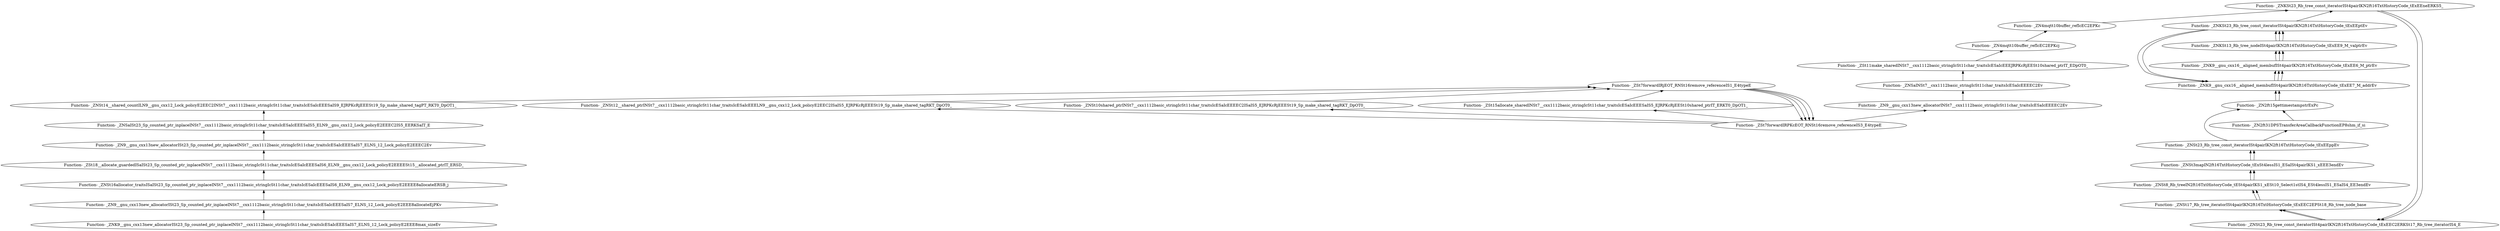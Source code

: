 digraph {
	"Function- _ZNK9__gnu_cxx13new_allocatorISt23_Sp_counted_ptr_inplaceINSt7__cxx1112basic_stringIcSt11char_traitsIcESaIcEEESaIS7_ELNS_12_Lock_policyE2EEE8max_sizeEv"
	"Function- _ZN9__gnu_cxx13new_allocatorISt23_Sp_counted_ptr_inplaceINSt7__cxx1112basic_stringIcSt11char_traitsIcESaIcEEESaIS7_ELNS_12_Lock_policyE2EEE8allocateEjPKv"
	"Function- _ZN9__gnu_cxx13new_allocatorISt23_Sp_counted_ptr_inplaceINSt7__cxx1112basic_stringIcSt11char_traitsIcESaIcEEESaIS7_ELNS_12_Lock_policyE2EEE8allocateEjPKv" -> "Function- _ZNK9__gnu_cxx13new_allocatorISt23_Sp_counted_ptr_inplaceINSt7__cxx1112basic_stringIcSt11char_traitsIcESaIcEEESaIS7_ELNS_12_Lock_policyE2EEE8max_sizeEv" [dir=back]
	"Function- _ZNSt16allocator_traitsISaISt23_Sp_counted_ptr_inplaceINSt7__cxx1112basic_stringIcSt11char_traitsIcESaIcEEESaIS6_ELN9__gnu_cxx12_Lock_policyE2EEEE8allocateERSB_j"
	"Function- _ZNSt16allocator_traitsISaISt23_Sp_counted_ptr_inplaceINSt7__cxx1112basic_stringIcSt11char_traitsIcESaIcEEESaIS6_ELN9__gnu_cxx12_Lock_policyE2EEEE8allocateERSB_j" -> "Function- _ZN9__gnu_cxx13new_allocatorISt23_Sp_counted_ptr_inplaceINSt7__cxx1112basic_stringIcSt11char_traitsIcESaIcEEESaIS7_ELNS_12_Lock_policyE2EEE8allocateEjPKv" [dir=back]
	"Function- _ZSt18__allocate_guardedISaISt23_Sp_counted_ptr_inplaceINSt7__cxx1112basic_stringIcSt11char_traitsIcESaIcEEESaIS6_ELN9__gnu_cxx12_Lock_policyE2EEEESt15__allocated_ptrIT_ERSD_"
	"Function- _ZSt18__allocate_guardedISaISt23_Sp_counted_ptr_inplaceINSt7__cxx1112basic_stringIcSt11char_traitsIcESaIcEEESaIS6_ELN9__gnu_cxx12_Lock_policyE2EEEESt15__allocated_ptrIT_ERSD_" -> "Function- _ZNSt16allocator_traitsISaISt23_Sp_counted_ptr_inplaceINSt7__cxx1112basic_stringIcSt11char_traitsIcESaIcEEESaIS6_ELN9__gnu_cxx12_Lock_policyE2EEEE8allocateERSB_j" [dir=back]
	"Function- _ZN9__gnu_cxx13new_allocatorISt23_Sp_counted_ptr_inplaceINSt7__cxx1112basic_stringIcSt11char_traitsIcESaIcEEESaIS7_ELNS_12_Lock_policyE2EEEC2Ev"
	"Function- _ZN9__gnu_cxx13new_allocatorISt23_Sp_counted_ptr_inplaceINSt7__cxx1112basic_stringIcSt11char_traitsIcESaIcEEESaIS7_ELNS_12_Lock_policyE2EEEC2Ev" -> "Function- _ZSt18__allocate_guardedISaISt23_Sp_counted_ptr_inplaceINSt7__cxx1112basic_stringIcSt11char_traitsIcESaIcEEESaIS6_ELN9__gnu_cxx12_Lock_policyE2EEEESt15__allocated_ptrIT_ERSD_" [dir=back]
	"Function- _ZNSaISt23_Sp_counted_ptr_inplaceINSt7__cxx1112basic_stringIcSt11char_traitsIcESaIcEEESaIS5_ELN9__gnu_cxx12_Lock_policyE2EEEC2IS5_EERKSaIT_E"
	"Function- _ZNSaISt23_Sp_counted_ptr_inplaceINSt7__cxx1112basic_stringIcSt11char_traitsIcESaIcEEESaIS5_ELN9__gnu_cxx12_Lock_policyE2EEEC2IS5_EERKSaIT_E" -> "Function- _ZN9__gnu_cxx13new_allocatorISt23_Sp_counted_ptr_inplaceINSt7__cxx1112basic_stringIcSt11char_traitsIcESaIcEEESaIS7_ELNS_12_Lock_policyE2EEEC2Ev" [dir=back]
	"Function- _ZNSt14__shared_countILN9__gnu_cxx12_Lock_policyE2EEC2INSt7__cxx1112basic_stringIcSt11char_traitsIcESaIcEEESaIS9_EJRPKcRjEEESt19_Sp_make_shared_tagPT_RKT0_DpOT1_"
	"Function- _ZNSt14__shared_countILN9__gnu_cxx12_Lock_policyE2EEC2INSt7__cxx1112basic_stringIcSt11char_traitsIcESaIcEEESaIS9_EJRPKcRjEEESt19_Sp_make_shared_tagPT_RKT0_DpOT1_" -> "Function- _ZNSaISt23_Sp_counted_ptr_inplaceINSt7__cxx1112basic_stringIcSt11char_traitsIcESaIcEEESaIS5_ELN9__gnu_cxx12_Lock_policyE2EEEC2IS5_EERKSaIT_E" [dir=back]
	"Function- _ZSt7forwardIRjEOT_RNSt16remove_referenceIS1_E4typeE"
	"Function- _ZSt7forwardIRjEOT_RNSt16remove_referenceIS1_E4typeE" -> "Function- _ZNSt14__shared_countILN9__gnu_cxx12_Lock_policyE2EEC2INSt7__cxx1112basic_stringIcSt11char_traitsIcESaIcEEESaIS9_EJRPKcRjEEESt19_Sp_make_shared_tagPT_RKT0_DpOT1_" [dir=back]
	"Function- _ZSt7forwardIRPKcEOT_RNSt16remove_referenceIS3_E4typeE"
	"Function- _ZSt7forwardIRPKcEOT_RNSt16remove_referenceIS3_E4typeE" -> "Function- _ZSt7forwardIRjEOT_RNSt16remove_referenceIS1_E4typeE" [dir=back]
	"Function- _ZNSt12__shared_ptrINSt7__cxx1112basic_stringIcSt11char_traitsIcESaIcEEELN9__gnu_cxx12_Lock_policyE2EEC2ISaIS5_EJRPKcRjEEESt19_Sp_make_shared_tagRKT_DpOT0_"
	"Function- _ZNSt12__shared_ptrINSt7__cxx1112basic_stringIcSt11char_traitsIcESaIcEEELN9__gnu_cxx12_Lock_policyE2EEC2ISaIS5_EJRPKcRjEEESt19_Sp_make_shared_tagRKT_DpOT0_" -> "Function- _ZSt7forwardIRPKcEOT_RNSt16remove_referenceIS3_E4typeE" [dir=back]
	"Function- _ZSt7forwardIRjEOT_RNSt16remove_referenceIS1_E4typeE"
	"Function- _ZSt7forwardIRjEOT_RNSt16remove_referenceIS1_E4typeE" -> "Function- _ZNSt12__shared_ptrINSt7__cxx1112basic_stringIcSt11char_traitsIcESaIcEEELN9__gnu_cxx12_Lock_policyE2EEC2ISaIS5_EJRPKcRjEEESt19_Sp_make_shared_tagRKT_DpOT0_" [dir=back]
	"Function- _ZSt7forwardIRPKcEOT_RNSt16remove_referenceIS3_E4typeE"
	"Function- _ZSt7forwardIRPKcEOT_RNSt16remove_referenceIS3_E4typeE" -> "Function- _ZSt7forwardIRjEOT_RNSt16remove_referenceIS1_E4typeE" [dir=back]
	"Function- _ZNSt10shared_ptrINSt7__cxx1112basic_stringIcSt11char_traitsIcESaIcEEEEC2ISaIS5_EJRPKcRjEEESt19_Sp_make_shared_tagRKT_DpOT0_"
	"Function- _ZNSt10shared_ptrINSt7__cxx1112basic_stringIcSt11char_traitsIcESaIcEEEEC2ISaIS5_EJRPKcRjEEESt19_Sp_make_shared_tagRKT_DpOT0_" -> "Function- _ZSt7forwardIRPKcEOT_RNSt16remove_referenceIS3_E4typeE" [dir=back]
	"Function- _ZSt7forwardIRjEOT_RNSt16remove_referenceIS1_E4typeE"
	"Function- _ZSt7forwardIRjEOT_RNSt16remove_referenceIS1_E4typeE" -> "Function- _ZNSt10shared_ptrINSt7__cxx1112basic_stringIcSt11char_traitsIcESaIcEEEEC2ISaIS5_EJRPKcRjEEESt19_Sp_make_shared_tagRKT_DpOT0_" [dir=back]
	"Function- _ZSt7forwardIRPKcEOT_RNSt16remove_referenceIS3_E4typeE"
	"Function- _ZSt7forwardIRPKcEOT_RNSt16remove_referenceIS3_E4typeE" -> "Function- _ZSt7forwardIRjEOT_RNSt16remove_referenceIS1_E4typeE" [dir=back]
	"Function- _ZSt15allocate_sharedINSt7__cxx1112basic_stringIcSt11char_traitsIcESaIcEEESaIS5_EJRPKcRjEESt10shared_ptrIT_ERKT0_DpOT1_"
	"Function- _ZSt15allocate_sharedINSt7__cxx1112basic_stringIcSt11char_traitsIcESaIcEEESaIS5_EJRPKcRjEESt10shared_ptrIT_ERKT0_DpOT1_" -> "Function- _ZSt7forwardIRPKcEOT_RNSt16remove_referenceIS3_E4typeE" [dir=back]
	"Function- _ZSt7forwardIRjEOT_RNSt16remove_referenceIS1_E4typeE"
	"Function- _ZSt7forwardIRjEOT_RNSt16remove_referenceIS1_E4typeE" -> "Function- _ZSt15allocate_sharedINSt7__cxx1112basic_stringIcSt11char_traitsIcESaIcEEESaIS5_EJRPKcRjEESt10shared_ptrIT_ERKT0_DpOT1_" [dir=back]
	"Function- _ZSt7forwardIRPKcEOT_RNSt16remove_referenceIS3_E4typeE"
	"Function- _ZSt7forwardIRPKcEOT_RNSt16remove_referenceIS3_E4typeE" -> "Function- _ZSt7forwardIRjEOT_RNSt16remove_referenceIS1_E4typeE" [dir=back]
	"Function- _ZN9__gnu_cxx13new_allocatorINSt7__cxx1112basic_stringIcSt11char_traitsIcESaIcEEEEC2Ev"
	"Function- _ZN9__gnu_cxx13new_allocatorINSt7__cxx1112basic_stringIcSt11char_traitsIcESaIcEEEEC2Ev" -> "Function- _ZSt7forwardIRPKcEOT_RNSt16remove_referenceIS3_E4typeE" [dir=back]
	"Function- _ZNSaINSt7__cxx1112basic_stringIcSt11char_traitsIcESaIcEEEEC2Ev"
	"Function- _ZNSaINSt7__cxx1112basic_stringIcSt11char_traitsIcESaIcEEEEC2Ev" -> "Function- _ZN9__gnu_cxx13new_allocatorINSt7__cxx1112basic_stringIcSt11char_traitsIcESaIcEEEEC2Ev" [dir=back]
	"Function- _ZSt11make_sharedINSt7__cxx1112basic_stringIcSt11char_traitsIcESaIcEEEJRPKcRjEESt10shared_ptrIT_EDpOT0_"
	"Function- _ZSt11make_sharedINSt7__cxx1112basic_stringIcSt11char_traitsIcESaIcEEEJRPKcRjEESt10shared_ptrIT_EDpOT0_" -> "Function- _ZNSaINSt7__cxx1112basic_stringIcSt11char_traitsIcESaIcEEEEC2Ev" [dir=back]
	"Function- _ZN4mqtt10buffer_refIcEC2EPKcj"
	"Function- _ZN4mqtt10buffer_refIcEC2EPKcj" -> "Function- _ZSt11make_sharedINSt7__cxx1112basic_stringIcSt11char_traitsIcESaIcEEEJRPKcRjEESt10shared_ptrIT_EDpOT0_" [dir=back]
	"Function- _ZN4mqtt10buffer_refIcEC2EPKc"
	"Function- _ZN4mqtt10buffer_refIcEC2EPKc" -> "Function- _ZN4mqtt10buffer_refIcEC2EPKcj" [dir=back]
	"Function- _ZNKSt23_Rb_tree_const_iteratorISt4pairIKN2ft16TxtHistoryCode_tExEEneERKS5_"
	"Function- _ZNKSt23_Rb_tree_const_iteratorISt4pairIKN2ft16TxtHistoryCode_tExEEneERKS5_" -> "Function- _ZN4mqtt10buffer_refIcEC2EPKc" [dir=back]
	"Function- _ZNSt23_Rb_tree_const_iteratorISt4pairIKN2ft16TxtHistoryCode_tExEEC2ERKSt17_Rb_tree_iteratorIS4_E"
	"Function- _ZNSt23_Rb_tree_const_iteratorISt4pairIKN2ft16TxtHistoryCode_tExEEC2ERKSt17_Rb_tree_iteratorIS4_E" -> "Function- _ZNKSt23_Rb_tree_const_iteratorISt4pairIKN2ft16TxtHistoryCode_tExEEneERKS5_" [dir=back]
	"Function- _ZNSt17_Rb_tree_iteratorISt4pairIKN2ft16TxtHistoryCode_tExEEC2EPSt18_Rb_tree_node_base"
	"Function- _ZNSt17_Rb_tree_iteratorISt4pairIKN2ft16TxtHistoryCode_tExEEC2EPSt18_Rb_tree_node_base" -> "Function- _ZNSt23_Rb_tree_const_iteratorISt4pairIKN2ft16TxtHistoryCode_tExEEC2ERKSt17_Rb_tree_iteratorIS4_E" [dir=back]
	"Function- _ZNSt8_Rb_treeIN2ft16TxtHistoryCode_tESt4pairIKS1_xESt10_Select1stIS4_ESt4lessIS1_ESaIS4_EE3endEv"
	"Function- _ZNSt8_Rb_treeIN2ft16TxtHistoryCode_tESt4pairIKS1_xESt10_Select1stIS4_ESt4lessIS1_ESaIS4_EE3endEv" -> "Function- _ZNSt17_Rb_tree_iteratorISt4pairIKN2ft16TxtHistoryCode_tExEEC2EPSt18_Rb_tree_node_base" [dir=back]
	"Function- _ZNSt3mapIN2ft16TxtHistoryCode_tExSt4lessIS1_ESaISt4pairIKS1_xEEE3endEv"
	"Function- _ZNSt3mapIN2ft16TxtHistoryCode_tExSt4lessIS1_ESaISt4pairIKS1_xEEE3endEv" -> "Function- _ZNSt8_Rb_treeIN2ft16TxtHistoryCode_tESt4pairIKS1_xESt10_Select1stIS4_ESt4lessIS1_ESaIS4_EE3endEv" [dir=back]
	"Function- _ZNSt23_Rb_tree_const_iteratorISt4pairIKN2ft16TxtHistoryCode_tExEEppEv"
	"Function- _ZNSt23_Rb_tree_const_iteratorISt4pairIKN2ft16TxtHistoryCode_tExEEppEv" -> "Function- _ZNSt3mapIN2ft16TxtHistoryCode_tExSt4lessIS1_ESaISt4pairIKS1_xEEE3endEv" [dir=back]
	"Function- _ZN2ft31DPSTransferAreaCallbackFunctionEP8shm_if_si"
	"Function- _ZN2ft31DPSTransferAreaCallbackFunctionEP8shm_if_si" -> "Function- _ZNSt23_Rb_tree_const_iteratorISt4pairIKN2ft16TxtHistoryCode_tExEEppEv" [dir=back]
	"Function- _ZN2ft15gettimestampstrExPc"
	"Function- _ZN2ft15gettimestampstrExPc" -> "Function- _ZN2ft31DPSTransferAreaCallbackFunctionEP8shm_if_si" [dir=back]
	"Function- _ZNK9__gnu_cxx16__aligned_membufISt4pairIKN2ft16TxtHistoryCode_tExEE7_M_addrEv"
	"Function- _ZNK9__gnu_cxx16__aligned_membufISt4pairIKN2ft16TxtHistoryCode_tExEE7_M_addrEv" -> "Function- _ZN2ft15gettimestampstrExPc" [dir=back]
	"Function- _ZNK9__gnu_cxx16__aligned_membufISt4pairIKN2ft16TxtHistoryCode_tExEE6_M_ptrEv"
	"Function- _ZNK9__gnu_cxx16__aligned_membufISt4pairIKN2ft16TxtHistoryCode_tExEE6_M_ptrEv" -> "Function- _ZNK9__gnu_cxx16__aligned_membufISt4pairIKN2ft16TxtHistoryCode_tExEE7_M_addrEv" [dir=back]
	"Function- _ZNKSt13_Rb_tree_nodeISt4pairIKN2ft16TxtHistoryCode_tExEE9_M_valptrEv"
	"Function- _ZNKSt13_Rb_tree_nodeISt4pairIKN2ft16TxtHistoryCode_tExEE9_M_valptrEv" -> "Function- _ZNK9__gnu_cxx16__aligned_membufISt4pairIKN2ft16TxtHistoryCode_tExEE6_M_ptrEv" [dir=back]
	"Function- _ZNKSt23_Rb_tree_const_iteratorISt4pairIKN2ft16TxtHistoryCode_tExEEptEv"
	"Function- _ZNKSt23_Rb_tree_const_iteratorISt4pairIKN2ft16TxtHistoryCode_tExEEptEv" -> "Function- _ZNKSt13_Rb_tree_nodeISt4pairIKN2ft16TxtHistoryCode_tExEE9_M_valptrEv" [dir=back]
	"Function- _ZNK9__gnu_cxx16__aligned_membufISt4pairIKN2ft16TxtHistoryCode_tExEE7_M_addrEv"
	"Function- _ZNK9__gnu_cxx16__aligned_membufISt4pairIKN2ft16TxtHistoryCode_tExEE7_M_addrEv" -> "Function- _ZNKSt23_Rb_tree_const_iteratorISt4pairIKN2ft16TxtHistoryCode_tExEEptEv" [dir=back]
	"Function- _ZNK9__gnu_cxx16__aligned_membufISt4pairIKN2ft16TxtHistoryCode_tExEE6_M_ptrEv"
	"Function- _ZNK9__gnu_cxx16__aligned_membufISt4pairIKN2ft16TxtHistoryCode_tExEE6_M_ptrEv" -> "Function- _ZNK9__gnu_cxx16__aligned_membufISt4pairIKN2ft16TxtHistoryCode_tExEE7_M_addrEv" [dir=back]
	"Function- _ZNKSt13_Rb_tree_nodeISt4pairIKN2ft16TxtHistoryCode_tExEE9_M_valptrEv"
	"Function- _ZNKSt13_Rb_tree_nodeISt4pairIKN2ft16TxtHistoryCode_tExEE9_M_valptrEv" -> "Function- _ZNK9__gnu_cxx16__aligned_membufISt4pairIKN2ft16TxtHistoryCode_tExEE6_M_ptrEv" [dir=back]
	"Function- _ZNKSt23_Rb_tree_const_iteratorISt4pairIKN2ft16TxtHistoryCode_tExEEptEv"
	"Function- _ZNKSt23_Rb_tree_const_iteratorISt4pairIKN2ft16TxtHistoryCode_tExEEptEv" -> "Function- _ZNKSt13_Rb_tree_nodeISt4pairIKN2ft16TxtHistoryCode_tExEE9_M_valptrEv" [dir=back]
	"Function- _ZNKSt23_Rb_tree_const_iteratorISt4pairIKN2ft16TxtHistoryCode_tExEEneERKS5_"
	"Function- _ZNKSt23_Rb_tree_const_iteratorISt4pairIKN2ft16TxtHistoryCode_tExEEneERKS5_" -> "Function- _ZNKSt23_Rb_tree_const_iteratorISt4pairIKN2ft16TxtHistoryCode_tExEEptEv" [dir=back]
	"Function- _ZNSt23_Rb_tree_const_iteratorISt4pairIKN2ft16TxtHistoryCode_tExEEC2ERKSt17_Rb_tree_iteratorIS4_E"
	"Function- _ZNSt23_Rb_tree_const_iteratorISt4pairIKN2ft16TxtHistoryCode_tExEEC2ERKSt17_Rb_tree_iteratorIS4_E" -> "Function- _ZNKSt23_Rb_tree_const_iteratorISt4pairIKN2ft16TxtHistoryCode_tExEEneERKS5_" [dir=back]
	"Function- _ZNSt17_Rb_tree_iteratorISt4pairIKN2ft16TxtHistoryCode_tExEEC2EPSt18_Rb_tree_node_base"
	"Function- _ZNSt17_Rb_tree_iteratorISt4pairIKN2ft16TxtHistoryCode_tExEEC2EPSt18_Rb_tree_node_base" -> "Function- _ZNSt23_Rb_tree_const_iteratorISt4pairIKN2ft16TxtHistoryCode_tExEEC2ERKSt17_Rb_tree_iteratorIS4_E" [dir=back]
	"Function- _ZNSt8_Rb_treeIN2ft16TxtHistoryCode_tESt4pairIKS1_xESt10_Select1stIS4_ESt4lessIS1_ESaIS4_EE3endEv"
	"Function- _ZNSt8_Rb_treeIN2ft16TxtHistoryCode_tESt4pairIKS1_xESt10_Select1stIS4_ESt4lessIS1_ESaIS4_EE3endEv" -> "Function- _ZNSt17_Rb_tree_iteratorISt4pairIKN2ft16TxtHistoryCode_tExEEC2EPSt18_Rb_tree_node_base" [dir=back]
	"Function- _ZNSt3mapIN2ft16TxtHistoryCode_tExSt4lessIS1_ESaISt4pairIKS1_xEEE3endEv"
	"Function- _ZNSt3mapIN2ft16TxtHistoryCode_tExSt4lessIS1_ESaISt4pairIKS1_xEEE3endEv" -> "Function- _ZNSt8_Rb_treeIN2ft16TxtHistoryCode_tESt4pairIKS1_xESt10_Select1stIS4_ESt4lessIS1_ESaIS4_EE3endEv" [dir=back]
	"Function- _ZNSt23_Rb_tree_const_iteratorISt4pairIKN2ft16TxtHistoryCode_tExEEppEv"
	"Function- _ZNSt23_Rb_tree_const_iteratorISt4pairIKN2ft16TxtHistoryCode_tExEEppEv" -> "Function- _ZNSt3mapIN2ft16TxtHistoryCode_tExSt4lessIS1_ESaISt4pairIKS1_xEEE3endEv" [dir=back]
	"Function- _ZN2ft15gettimestampstrExPc"
	"Function- _ZN2ft15gettimestampstrExPc" -> "Function- _ZNSt23_Rb_tree_const_iteratorISt4pairIKN2ft16TxtHistoryCode_tExEEppEv" [dir=back]
	"Function- _ZNK9__gnu_cxx16__aligned_membufISt4pairIKN2ft16TxtHistoryCode_tExEE7_M_addrEv"
	"Function- _ZNK9__gnu_cxx16__aligned_membufISt4pairIKN2ft16TxtHistoryCode_tExEE7_M_addrEv" -> "Function- _ZN2ft15gettimestampstrExPc" [dir=back]
	"Function- _ZNK9__gnu_cxx16__aligned_membufISt4pairIKN2ft16TxtHistoryCode_tExEE6_M_ptrEv"
	"Function- _ZNK9__gnu_cxx16__aligned_membufISt4pairIKN2ft16TxtHistoryCode_tExEE6_M_ptrEv" -> "Function- _ZNK9__gnu_cxx16__aligned_membufISt4pairIKN2ft16TxtHistoryCode_tExEE7_M_addrEv" [dir=back]
	"Function- _ZNKSt13_Rb_tree_nodeISt4pairIKN2ft16TxtHistoryCode_tExEE9_M_valptrEv"
	"Function- _ZNKSt13_Rb_tree_nodeISt4pairIKN2ft16TxtHistoryCode_tExEE9_M_valptrEv" -> "Function- _ZNK9__gnu_cxx16__aligned_membufISt4pairIKN2ft16TxtHistoryCode_tExEE6_M_ptrEv" [dir=back]
	"Function- _ZNKSt23_Rb_tree_const_iteratorISt4pairIKN2ft16TxtHistoryCode_tExEEptEv"
	"Function- _ZNKSt23_Rb_tree_const_iteratorISt4pairIKN2ft16TxtHistoryCode_tExEEptEv" -> "Function- _ZNKSt13_Rb_tree_nodeISt4pairIKN2ft16TxtHistoryCode_tExEE9_M_valptrEv" [dir=back]
	"Function- _ZNK9__gnu_cxx16__aligned_membufISt4pairIKN2ft16TxtHistoryCode_tExEE7_M_addrEv"
	"Function- _ZNK9__gnu_cxx16__aligned_membufISt4pairIKN2ft16TxtHistoryCode_tExEE7_M_addrEv" -> "Function- _ZNKSt23_Rb_tree_const_iteratorISt4pairIKN2ft16TxtHistoryCode_tExEEptEv" [dir=back]
}
